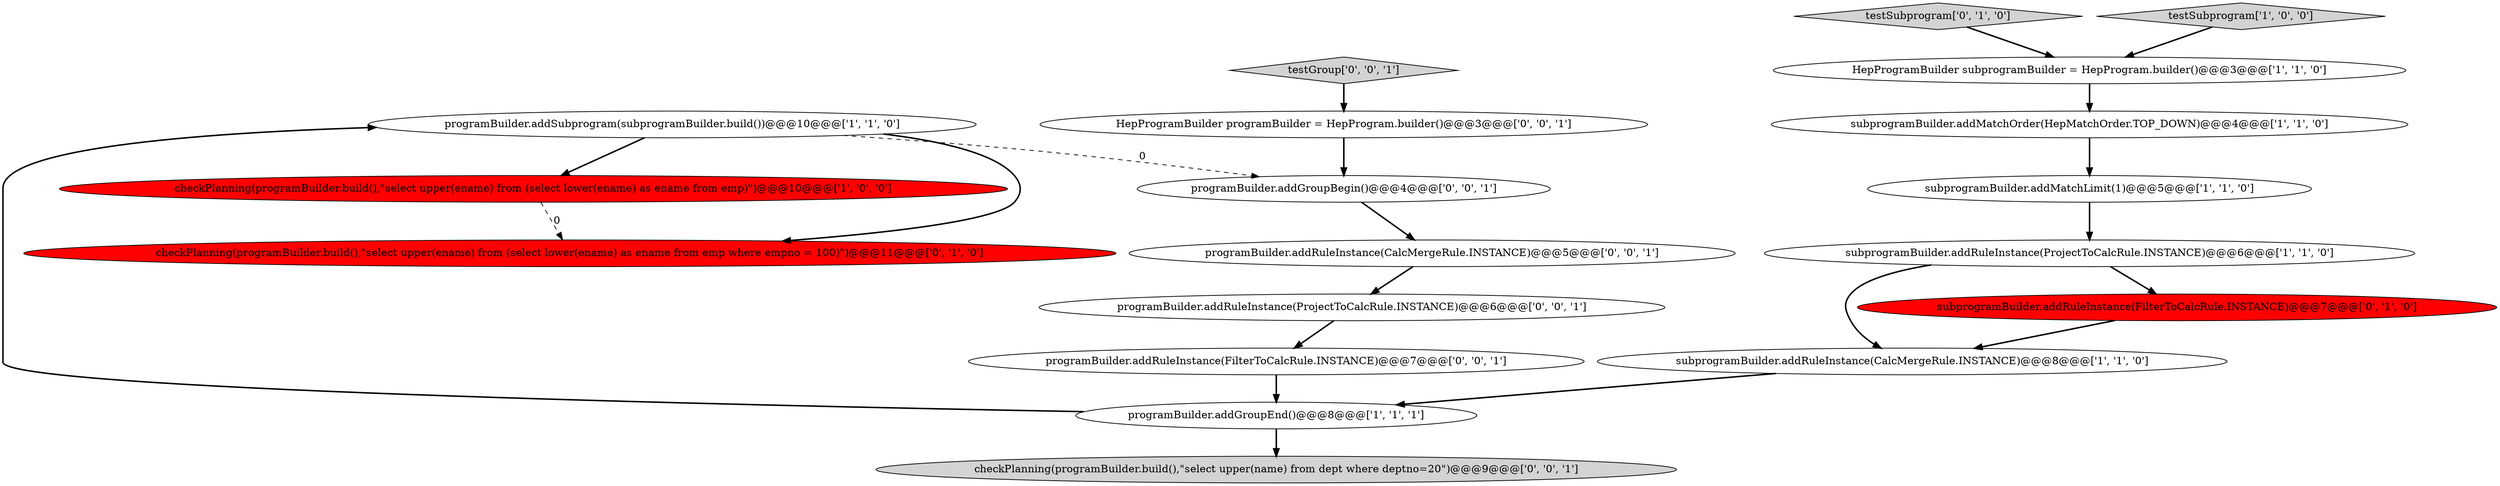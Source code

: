 digraph {
11 [style = filled, label = "checkPlanning(programBuilder.build(),\"select upper(ename) from (select lower(ename) as ename from emp where empno = 100)\")@@@11@@@['0', '1', '0']", fillcolor = red, shape = ellipse image = "AAA1AAABBB2BBB"];
8 [style = filled, label = "subprogramBuilder.addRuleInstance(CalcMergeRule.INSTANCE)@@@8@@@['1', '1', '0']", fillcolor = white, shape = ellipse image = "AAA0AAABBB1BBB"];
6 [style = filled, label = "subprogramBuilder.addMatchOrder(HepMatchOrder.TOP_DOWN)@@@4@@@['1', '1', '0']", fillcolor = white, shape = ellipse image = "AAA0AAABBB1BBB"];
18 [style = filled, label = "testGroup['0', '0', '1']", fillcolor = lightgray, shape = diamond image = "AAA0AAABBB3BBB"];
2 [style = filled, label = "subprogramBuilder.addRuleInstance(ProjectToCalcRule.INSTANCE)@@@6@@@['1', '1', '0']", fillcolor = white, shape = ellipse image = "AAA0AAABBB1BBB"];
14 [style = filled, label = "programBuilder.addRuleInstance(ProjectToCalcRule.INSTANCE)@@@6@@@['0', '0', '1']", fillcolor = white, shape = ellipse image = "AAA0AAABBB3BBB"];
16 [style = filled, label = "programBuilder.addGroupBegin()@@@4@@@['0', '0', '1']", fillcolor = white, shape = ellipse image = "AAA0AAABBB3BBB"];
10 [style = filled, label = "testSubprogram['0', '1', '0']", fillcolor = lightgray, shape = diamond image = "AAA0AAABBB2BBB"];
9 [style = filled, label = "subprogramBuilder.addRuleInstance(FilterToCalcRule.INSTANCE)@@@7@@@['0', '1', '0']", fillcolor = red, shape = ellipse image = "AAA1AAABBB2BBB"];
15 [style = filled, label = "programBuilder.addRuleInstance(CalcMergeRule.INSTANCE)@@@5@@@['0', '0', '1']", fillcolor = white, shape = ellipse image = "AAA0AAABBB3BBB"];
1 [style = filled, label = "testSubprogram['1', '0', '0']", fillcolor = lightgray, shape = diamond image = "AAA0AAABBB1BBB"];
7 [style = filled, label = "subprogramBuilder.addMatchLimit(1)@@@5@@@['1', '1', '0']", fillcolor = white, shape = ellipse image = "AAA0AAABBB1BBB"];
5 [style = filled, label = "programBuilder.addGroupEnd()@@@8@@@['1', '1', '1']", fillcolor = white, shape = ellipse image = "AAA0AAABBB1BBB"];
17 [style = filled, label = "checkPlanning(programBuilder.build(),\"select upper(name) from dept where deptno=20\")@@@9@@@['0', '0', '1']", fillcolor = lightgray, shape = ellipse image = "AAA0AAABBB3BBB"];
4 [style = filled, label = "programBuilder.addSubprogram(subprogramBuilder.build())@@@10@@@['1', '1', '0']", fillcolor = white, shape = ellipse image = "AAA0AAABBB1BBB"];
13 [style = filled, label = "HepProgramBuilder programBuilder = HepProgram.builder()@@@3@@@['0', '0', '1']", fillcolor = white, shape = ellipse image = "AAA0AAABBB3BBB"];
3 [style = filled, label = "checkPlanning(programBuilder.build(),\"select upper(ename) from (select lower(ename) as ename from emp)\")@@@10@@@['1', '0', '0']", fillcolor = red, shape = ellipse image = "AAA1AAABBB1BBB"];
0 [style = filled, label = "HepProgramBuilder subprogramBuilder = HepProgram.builder()@@@3@@@['1', '1', '0']", fillcolor = white, shape = ellipse image = "AAA0AAABBB1BBB"];
12 [style = filled, label = "programBuilder.addRuleInstance(FilterToCalcRule.INSTANCE)@@@7@@@['0', '0', '1']", fillcolor = white, shape = ellipse image = "AAA0AAABBB3BBB"];
16->15 [style = bold, label=""];
4->3 [style = bold, label=""];
4->16 [style = dashed, label="0"];
12->5 [style = bold, label=""];
15->14 [style = bold, label=""];
0->6 [style = bold, label=""];
1->0 [style = bold, label=""];
2->9 [style = bold, label=""];
9->8 [style = bold, label=""];
5->17 [style = bold, label=""];
13->16 [style = bold, label=""];
8->5 [style = bold, label=""];
7->2 [style = bold, label=""];
14->12 [style = bold, label=""];
10->0 [style = bold, label=""];
5->4 [style = bold, label=""];
18->13 [style = bold, label=""];
6->7 [style = bold, label=""];
4->11 [style = bold, label=""];
3->11 [style = dashed, label="0"];
2->8 [style = bold, label=""];
}
